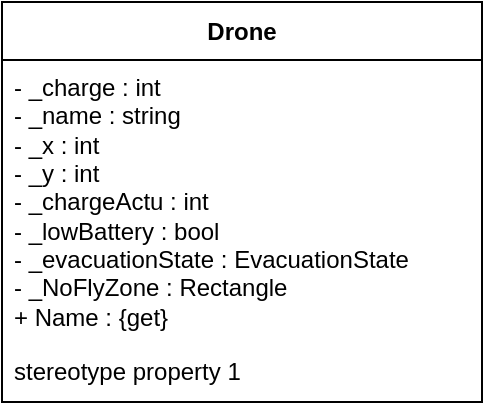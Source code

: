 <mxfile version="24.7.17">
  <diagram name="Page-1" id="qoMvskikakU2_Yz1Si9-">
    <mxGraphModel dx="819" dy="446" grid="1" gridSize="10" guides="1" tooltips="1" connect="1" arrows="1" fold="1" page="1" pageScale="1" pageWidth="827" pageHeight="1169" math="0" shadow="0">
      <root>
        <mxCell id="0" />
        <mxCell id="1" parent="0" />
        <mxCell id="GZcVxtqd3zN09xp4GSen-4" value="Drone" style="swimlane;fontStyle=1;align=center;verticalAlign=middle;childLayout=stackLayout;horizontal=1;startSize=29;horizontalStack=0;resizeParent=1;resizeParentMax=0;resizeLast=0;collapsible=0;marginBottom=0;html=1;whiteSpace=wrap;" vertex="1" parent="1">
          <mxGeometry x="60" y="80" width="240" height="200" as="geometry" />
        </mxCell>
        <mxCell id="GZcVxtqd3zN09xp4GSen-5" value="- _charge : int&lt;div&gt;- _name : string&lt;/div&gt;&lt;div&gt;- _x : int&lt;/div&gt;&lt;div&gt;- _y : int&lt;/div&gt;&lt;div&gt;- _chargeActu : int&lt;/div&gt;&lt;div&gt;- _lowBattery : bool&lt;/div&gt;&lt;div&gt;- _evacuationState : EvacuationState&lt;/div&gt;&lt;div&gt;- _NoFlyZone : Rectangle&lt;/div&gt;&lt;div&gt;+ Name : {get}&lt;/div&gt;" style="text;html=1;strokeColor=none;fillColor=none;align=left;verticalAlign=middle;spacingLeft=4;spacingRight=4;overflow=hidden;rotatable=0;points=[[0,0.5],[1,0.5]];portConstraint=eastwest;whiteSpace=wrap;" vertex="1" parent="GZcVxtqd3zN09xp4GSen-4">
          <mxGeometry y="29" width="240" height="141" as="geometry" />
        </mxCell>
        <mxCell id="GZcVxtqd3zN09xp4GSen-6" value="stereotype property 1" style="text;html=1;strokeColor=none;fillColor=none;align=left;verticalAlign=middle;spacingLeft=4;spacingRight=4;overflow=hidden;rotatable=0;points=[[0,0.5],[1,0.5]];portConstraint=eastwest;whiteSpace=wrap;" vertex="1" parent="GZcVxtqd3zN09xp4GSen-4">
          <mxGeometry y="170" width="240" height="30" as="geometry" />
        </mxCell>
      </root>
    </mxGraphModel>
  </diagram>
</mxfile>
